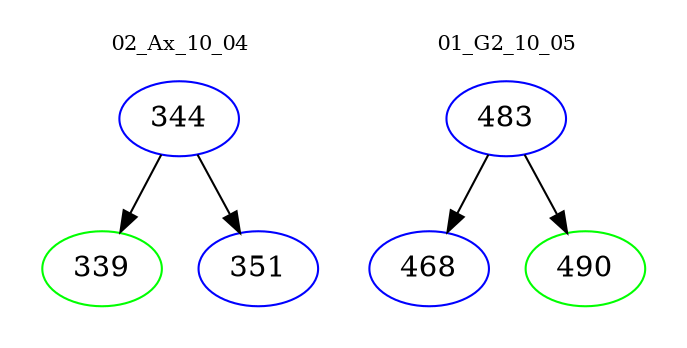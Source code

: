 digraph{
subgraph cluster_0 {
color = white
label = "02_Ax_10_04";
fontsize=10;
T0_344 [label="344", color="blue"]
T0_344 -> T0_339 [color="black"]
T0_339 [label="339", color="green"]
T0_344 -> T0_351 [color="black"]
T0_351 [label="351", color="blue"]
}
subgraph cluster_1 {
color = white
label = "01_G2_10_05";
fontsize=10;
T1_483 [label="483", color="blue"]
T1_483 -> T1_468 [color="black"]
T1_468 [label="468", color="blue"]
T1_483 -> T1_490 [color="black"]
T1_490 [label="490", color="green"]
}
}
